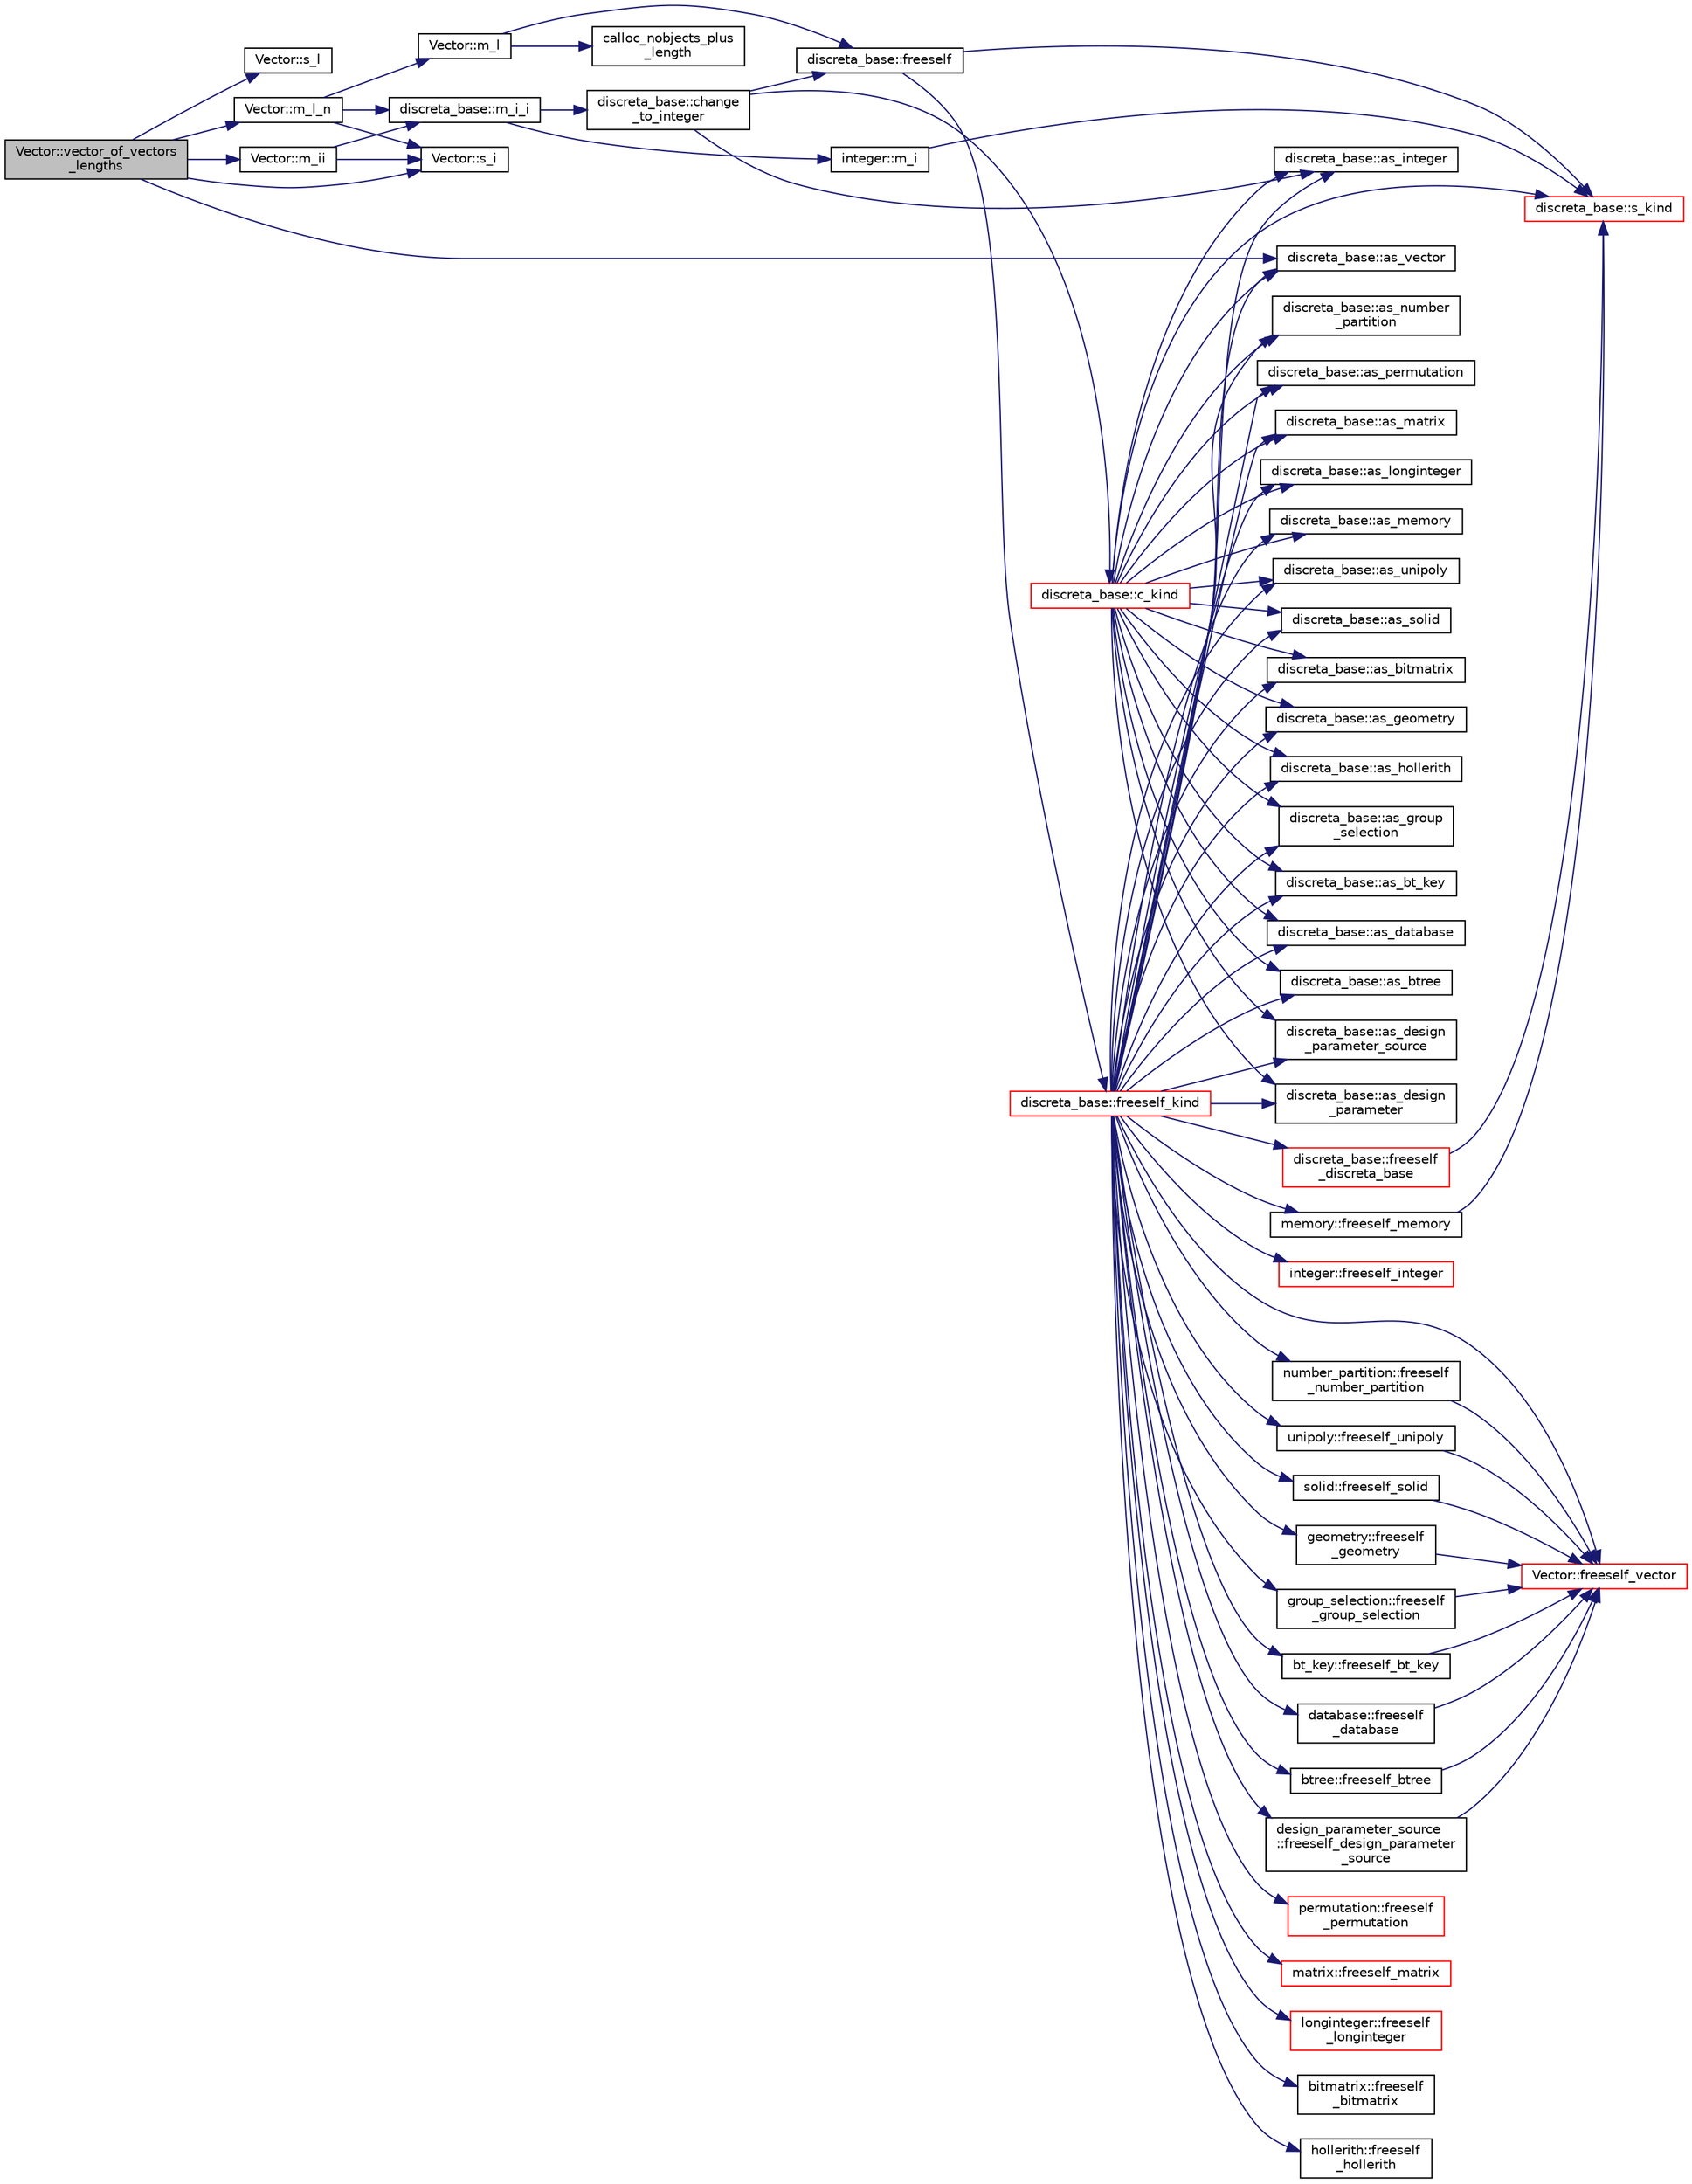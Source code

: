 digraph "Vector::vector_of_vectors_lengths"
{
  edge [fontname="Helvetica",fontsize="10",labelfontname="Helvetica",labelfontsize="10"];
  node [fontname="Helvetica",fontsize="10",shape=record];
  rankdir="LR";
  Node6603 [label="Vector::vector_of_vectors\l_lengths",height=0.2,width=0.4,color="black", fillcolor="grey75", style="filled", fontcolor="black"];
  Node6603 -> Node6604 [color="midnightblue",fontsize="10",style="solid",fontname="Helvetica"];
  Node6604 [label="Vector::s_l",height=0.2,width=0.4,color="black", fillcolor="white", style="filled",URL="$d5/db2/class_vector.html#ad2dc082288f858d22a528832289e0704"];
  Node6603 -> Node6605 [color="midnightblue",fontsize="10",style="solid",fontname="Helvetica"];
  Node6605 [label="Vector::m_l_n",height=0.2,width=0.4,color="black", fillcolor="white", style="filled",URL="$d5/db2/class_vector.html#a5c7c126e6266ecdc832c5ce5bc1cca2f"];
  Node6605 -> Node6606 [color="midnightblue",fontsize="10",style="solid",fontname="Helvetica"];
  Node6606 [label="Vector::m_l",height=0.2,width=0.4,color="black", fillcolor="white", style="filled",URL="$d5/db2/class_vector.html#a00f5520c2a6b4f5282a1a8bcf8ea74eb"];
  Node6606 -> Node6607 [color="midnightblue",fontsize="10",style="solid",fontname="Helvetica"];
  Node6607 [label="discreta_base::freeself",height=0.2,width=0.4,color="black", fillcolor="white", style="filled",URL="$d7/d71/classdiscreta__base.html#a9a3c9501a562293b5667c11b9174d6e5"];
  Node6607 -> Node6608 [color="midnightblue",fontsize="10",style="solid",fontname="Helvetica"];
  Node6608 [label="discreta_base::freeself_kind",height=0.2,width=0.4,color="red", fillcolor="white", style="filled",URL="$d7/d71/classdiscreta__base.html#a63a23ada2165b3838fab719ed458cec8"];
  Node6608 -> Node6609 [color="midnightblue",fontsize="10",style="solid",fontname="Helvetica"];
  Node6609 [label="discreta_base::freeself\l_discreta_base",height=0.2,width=0.4,color="red", fillcolor="white", style="filled",URL="$d7/d71/classdiscreta__base.html#a8b1ec2cee4566034441e066dc2c027db"];
  Node6609 -> Node6610 [color="midnightblue",fontsize="10",style="solid",fontname="Helvetica"];
  Node6610 [label="discreta_base::s_kind",height=0.2,width=0.4,color="red", fillcolor="white", style="filled",URL="$d7/d71/classdiscreta__base.html#a8a830025c74adbbc3362418a7c2ba157"];
  Node6608 -> Node6616 [color="midnightblue",fontsize="10",style="solid",fontname="Helvetica"];
  Node6616 [label="discreta_base::as_integer",height=0.2,width=0.4,color="black", fillcolor="white", style="filled",URL="$d7/d71/classdiscreta__base.html#a00d7691eaf874fd283d942692fe8dd26"];
  Node6608 -> Node6617 [color="midnightblue",fontsize="10",style="solid",fontname="Helvetica"];
  Node6617 [label="integer::freeself_integer",height=0.2,width=0.4,color="red", fillcolor="white", style="filled",URL="$d0/de5/classinteger.html#a02eb557612c9db1820dd75a77151edc0"];
  Node6608 -> Node6618 [color="midnightblue",fontsize="10",style="solid",fontname="Helvetica"];
  Node6618 [label="discreta_base::as_vector",height=0.2,width=0.4,color="black", fillcolor="white", style="filled",URL="$d7/d71/classdiscreta__base.html#a7bdd6cae39c380b128ee9e17e42cf020"];
  Node6608 -> Node6619 [color="midnightblue",fontsize="10",style="solid",fontname="Helvetica"];
  Node6619 [label="Vector::freeself_vector",height=0.2,width=0.4,color="red", fillcolor="white", style="filled",URL="$d5/db2/class_vector.html#ad55c58937ca8fb342247a2c0fb572d20"];
  Node6608 -> Node6621 [color="midnightblue",fontsize="10",style="solid",fontname="Helvetica"];
  Node6621 [label="discreta_base::as_number\l_partition",height=0.2,width=0.4,color="black", fillcolor="white", style="filled",URL="$d7/d71/classdiscreta__base.html#a307aa09de0e925d46697707968ffab00"];
  Node6608 -> Node6622 [color="midnightblue",fontsize="10",style="solid",fontname="Helvetica"];
  Node6622 [label="number_partition::freeself\l_number_partition",height=0.2,width=0.4,color="black", fillcolor="white", style="filled",URL="$df/d50/classnumber__partition.html#aa74111c1c8cd218b654e7b7c1ca42eb5"];
  Node6622 -> Node6619 [color="midnightblue",fontsize="10",style="solid",fontname="Helvetica"];
  Node6608 -> Node6623 [color="midnightblue",fontsize="10",style="solid",fontname="Helvetica"];
  Node6623 [label="discreta_base::as_permutation",height=0.2,width=0.4,color="black", fillcolor="white", style="filled",URL="$d7/d71/classdiscreta__base.html#aa4e72f36a82984239b12ae831e131098"];
  Node6608 -> Node6624 [color="midnightblue",fontsize="10",style="solid",fontname="Helvetica"];
  Node6624 [label="permutation::freeself\l_permutation",height=0.2,width=0.4,color="red", fillcolor="white", style="filled",URL="$d0/d08/classpermutation.html#a1f86343fa765d71c976d79e5ce372c12"];
  Node6608 -> Node6625 [color="midnightblue",fontsize="10",style="solid",fontname="Helvetica"];
  Node6625 [label="discreta_base::as_matrix",height=0.2,width=0.4,color="black", fillcolor="white", style="filled",URL="$d7/d71/classdiscreta__base.html#ae4d7f56d917a4707b838fbffde6467ff"];
  Node6608 -> Node6626 [color="midnightblue",fontsize="10",style="solid",fontname="Helvetica"];
  Node6626 [label="matrix::freeself_matrix",height=0.2,width=0.4,color="red", fillcolor="white", style="filled",URL="$d1/d8d/classmatrix.html#ab47d61820499f35c15bf82fb6a3b9bd1"];
  Node6608 -> Node6628 [color="midnightblue",fontsize="10",style="solid",fontname="Helvetica"];
  Node6628 [label="discreta_base::as_longinteger",height=0.2,width=0.4,color="black", fillcolor="white", style="filled",URL="$d7/d71/classdiscreta__base.html#a20a094639eb711b10c8694c51937f7cd"];
  Node6608 -> Node6629 [color="midnightblue",fontsize="10",style="solid",fontname="Helvetica"];
  Node6629 [label="longinteger::freeself\l_longinteger",height=0.2,width=0.4,color="red", fillcolor="white", style="filled",URL="$d3/d71/classlonginteger.html#a82006f4b7c6bf897de0387497e16c219"];
  Node6608 -> Node6631 [color="midnightblue",fontsize="10",style="solid",fontname="Helvetica"];
  Node6631 [label="discreta_base::as_memory",height=0.2,width=0.4,color="black", fillcolor="white", style="filled",URL="$d7/d71/classdiscreta__base.html#ad94b2d7dce0cd4fa22db57f6e79c4bd2"];
  Node6608 -> Node6632 [color="midnightblue",fontsize="10",style="solid",fontname="Helvetica"];
  Node6632 [label="memory::freeself_memory",height=0.2,width=0.4,color="black", fillcolor="white", style="filled",URL="$d8/d99/classmemory.html#a19366f9105d79a0e818cc19255d7ef4f"];
  Node6632 -> Node6610 [color="midnightblue",fontsize="10",style="solid",fontname="Helvetica"];
  Node6608 -> Node6633 [color="midnightblue",fontsize="10",style="solid",fontname="Helvetica"];
  Node6633 [label="discreta_base::as_unipoly",height=0.2,width=0.4,color="black", fillcolor="white", style="filled",URL="$d7/d71/classdiscreta__base.html#ad50d8027f039fe5c2478cddb243adc9d"];
  Node6608 -> Node6634 [color="midnightblue",fontsize="10",style="solid",fontname="Helvetica"];
  Node6634 [label="unipoly::freeself_unipoly",height=0.2,width=0.4,color="black", fillcolor="white", style="filled",URL="$d1/d89/classunipoly.html#aad315db6c6adb555a0c63877aab7d27e"];
  Node6634 -> Node6619 [color="midnightblue",fontsize="10",style="solid",fontname="Helvetica"];
  Node6608 -> Node6635 [color="midnightblue",fontsize="10",style="solid",fontname="Helvetica"];
  Node6635 [label="discreta_base::as_solid",height=0.2,width=0.4,color="black", fillcolor="white", style="filled",URL="$d7/d71/classdiscreta__base.html#a1fc5f2b85ec97ab0a69dd64903c970a5"];
  Node6608 -> Node6636 [color="midnightblue",fontsize="10",style="solid",fontname="Helvetica"];
  Node6636 [label="solid::freeself_solid",height=0.2,width=0.4,color="black", fillcolor="white", style="filled",URL="$d8/def/classsolid.html#a84c2f0abd7b24b1cf2ccefa9c99567fe"];
  Node6636 -> Node6619 [color="midnightblue",fontsize="10",style="solid",fontname="Helvetica"];
  Node6608 -> Node6637 [color="midnightblue",fontsize="10",style="solid",fontname="Helvetica"];
  Node6637 [label="discreta_base::as_bitmatrix",height=0.2,width=0.4,color="black", fillcolor="white", style="filled",URL="$d7/d71/classdiscreta__base.html#a071ad54ea8ef6c9d1d15f532e5a76df6"];
  Node6608 -> Node6638 [color="midnightblue",fontsize="10",style="solid",fontname="Helvetica"];
  Node6638 [label="bitmatrix::freeself\l_bitmatrix",height=0.2,width=0.4,color="black", fillcolor="white", style="filled",URL="$de/dc8/classbitmatrix.html#a4b84eed56a244df63819eae6b7ba1eff"];
  Node6608 -> Node6639 [color="midnightblue",fontsize="10",style="solid",fontname="Helvetica"];
  Node6639 [label="discreta_base::as_geometry",height=0.2,width=0.4,color="black", fillcolor="white", style="filled",URL="$d7/d71/classdiscreta__base.html#a38fc7b4cdd830703e9d87354b79bc5c8"];
  Node6608 -> Node6640 [color="midnightblue",fontsize="10",style="solid",fontname="Helvetica"];
  Node6640 [label="geometry::freeself\l_geometry",height=0.2,width=0.4,color="black", fillcolor="white", style="filled",URL="$da/d44/classgeometry.html#a504b1b52d24b4ae00d9fd0b7838b57e6"];
  Node6640 -> Node6619 [color="midnightblue",fontsize="10",style="solid",fontname="Helvetica"];
  Node6608 -> Node6641 [color="midnightblue",fontsize="10",style="solid",fontname="Helvetica"];
  Node6641 [label="discreta_base::as_hollerith",height=0.2,width=0.4,color="black", fillcolor="white", style="filled",URL="$d7/d71/classdiscreta__base.html#a3e66f82711f314710107e2f29e589690"];
  Node6608 -> Node6642 [color="midnightblue",fontsize="10",style="solid",fontname="Helvetica"];
  Node6642 [label="hollerith::freeself\l_hollerith",height=0.2,width=0.4,color="black", fillcolor="white", style="filled",URL="$d8/d99/classhollerith.html#a240d1b30780c9e09323d0b3ad5e2d1f7"];
  Node6608 -> Node6643 [color="midnightblue",fontsize="10",style="solid",fontname="Helvetica"];
  Node6643 [label="discreta_base::as_group\l_selection",height=0.2,width=0.4,color="black", fillcolor="white", style="filled",URL="$d7/d71/classdiscreta__base.html#aae1bac4883c567718bef9fb610abbdc8"];
  Node6608 -> Node6644 [color="midnightblue",fontsize="10",style="solid",fontname="Helvetica"];
  Node6644 [label="group_selection::freeself\l_group_selection",height=0.2,width=0.4,color="black", fillcolor="white", style="filled",URL="$d6/db0/classgroup__selection.html#a778b1a466858bf7f90516eeba1795798"];
  Node6644 -> Node6619 [color="midnightblue",fontsize="10",style="solid",fontname="Helvetica"];
  Node6608 -> Node6645 [color="midnightblue",fontsize="10",style="solid",fontname="Helvetica"];
  Node6645 [label="discreta_base::as_bt_key",height=0.2,width=0.4,color="black", fillcolor="white", style="filled",URL="$d7/d71/classdiscreta__base.html#a2734c6e08dca17cf6588bd5064ec1b9f"];
  Node6608 -> Node6646 [color="midnightblue",fontsize="10",style="solid",fontname="Helvetica"];
  Node6646 [label="bt_key::freeself_bt_key",height=0.2,width=0.4,color="black", fillcolor="white", style="filled",URL="$d1/de5/classbt__key.html#aad1f5a9b943d3ae072f1d09a9bb126c6"];
  Node6646 -> Node6619 [color="midnightblue",fontsize="10",style="solid",fontname="Helvetica"];
  Node6608 -> Node6647 [color="midnightblue",fontsize="10",style="solid",fontname="Helvetica"];
  Node6647 [label="discreta_base::as_database",height=0.2,width=0.4,color="black", fillcolor="white", style="filled",URL="$d7/d71/classdiscreta__base.html#ab055d39d58210a2b03ba3d33703b09a9"];
  Node6608 -> Node6648 [color="midnightblue",fontsize="10",style="solid",fontname="Helvetica"];
  Node6648 [label="database::freeself\l_database",height=0.2,width=0.4,color="black", fillcolor="white", style="filled",URL="$db/d72/classdatabase.html#a4dc263211f9b364e4fa733c8cf53e066"];
  Node6648 -> Node6619 [color="midnightblue",fontsize="10",style="solid",fontname="Helvetica"];
  Node6608 -> Node6649 [color="midnightblue",fontsize="10",style="solid",fontname="Helvetica"];
  Node6649 [label="discreta_base::as_btree",height=0.2,width=0.4,color="black", fillcolor="white", style="filled",URL="$d7/d71/classdiscreta__base.html#a78e76674cef2ec113c17989c11288778"];
  Node6608 -> Node6650 [color="midnightblue",fontsize="10",style="solid",fontname="Helvetica"];
  Node6650 [label="btree::freeself_btree",height=0.2,width=0.4,color="black", fillcolor="white", style="filled",URL="$dd/db0/classbtree.html#af866a69c5f887781efdcd491d71f2c28"];
  Node6650 -> Node6619 [color="midnightblue",fontsize="10",style="solid",fontname="Helvetica"];
  Node6608 -> Node6651 [color="midnightblue",fontsize="10",style="solid",fontname="Helvetica"];
  Node6651 [label="discreta_base::as_design\l_parameter_source",height=0.2,width=0.4,color="black", fillcolor="white", style="filled",URL="$d7/d71/classdiscreta__base.html#a59cbf837c6582ded5bc586265d13d81a"];
  Node6608 -> Node6652 [color="midnightblue",fontsize="10",style="solid",fontname="Helvetica"];
  Node6652 [label="design_parameter_source\l::freeself_design_parameter\l_source",height=0.2,width=0.4,color="black", fillcolor="white", style="filled",URL="$df/d4b/classdesign__parameter__source.html#a61e751fbde5330ede70525d4953bbc79"];
  Node6652 -> Node6619 [color="midnightblue",fontsize="10",style="solid",fontname="Helvetica"];
  Node6608 -> Node6653 [color="midnightblue",fontsize="10",style="solid",fontname="Helvetica"];
  Node6653 [label="discreta_base::as_design\l_parameter",height=0.2,width=0.4,color="black", fillcolor="white", style="filled",URL="$d7/d71/classdiscreta__base.html#aab24ff38ea1c5471ab3de42e014d0f2a"];
  Node6607 -> Node6610 [color="midnightblue",fontsize="10",style="solid",fontname="Helvetica"];
  Node6606 -> Node6655 [color="midnightblue",fontsize="10",style="solid",fontname="Helvetica"];
  Node6655 [label="calloc_nobjects_plus\l_length",height=0.2,width=0.4,color="black", fillcolor="white", style="filled",URL="$d9/d60/discreta_8h.html#a71599d54c8c17dfa065a363f5cdd0aa4"];
  Node6605 -> Node6656 [color="midnightblue",fontsize="10",style="solid",fontname="Helvetica"];
  Node6656 [label="Vector::s_i",height=0.2,width=0.4,color="black", fillcolor="white", style="filled",URL="$d5/db2/class_vector.html#a1c4fe1752523df8119f70dd550244871"];
  Node6605 -> Node6657 [color="midnightblue",fontsize="10",style="solid",fontname="Helvetica"];
  Node6657 [label="discreta_base::m_i_i",height=0.2,width=0.4,color="black", fillcolor="white", style="filled",URL="$d7/d71/classdiscreta__base.html#aa231464a9d4bc233f66608021c9ad997"];
  Node6657 -> Node6658 [color="midnightblue",fontsize="10",style="solid",fontname="Helvetica"];
  Node6658 [label="discreta_base::change\l_to_integer",height=0.2,width=0.4,color="black", fillcolor="white", style="filled",URL="$d7/d71/classdiscreta__base.html#a58a5a5bd8f8e6f2dd7b4483b66dc7bb9"];
  Node6658 -> Node6607 [color="midnightblue",fontsize="10",style="solid",fontname="Helvetica"];
  Node6658 -> Node6659 [color="midnightblue",fontsize="10",style="solid",fontname="Helvetica"];
  Node6659 [label="discreta_base::c_kind",height=0.2,width=0.4,color="red", fillcolor="white", style="filled",URL="$d7/d71/classdiscreta__base.html#adc2ff61589c2d083688e7a43f333cb62"];
  Node6659 -> Node6616 [color="midnightblue",fontsize="10",style="solid",fontname="Helvetica"];
  Node6659 -> Node6618 [color="midnightblue",fontsize="10",style="solid",fontname="Helvetica"];
  Node6659 -> Node6621 [color="midnightblue",fontsize="10",style="solid",fontname="Helvetica"];
  Node6659 -> Node6623 [color="midnightblue",fontsize="10",style="solid",fontname="Helvetica"];
  Node6659 -> Node6625 [color="midnightblue",fontsize="10",style="solid",fontname="Helvetica"];
  Node6659 -> Node6628 [color="midnightblue",fontsize="10",style="solid",fontname="Helvetica"];
  Node6659 -> Node6631 [color="midnightblue",fontsize="10",style="solid",fontname="Helvetica"];
  Node6659 -> Node6633 [color="midnightblue",fontsize="10",style="solid",fontname="Helvetica"];
  Node6659 -> Node6635 [color="midnightblue",fontsize="10",style="solid",fontname="Helvetica"];
  Node6659 -> Node6637 [color="midnightblue",fontsize="10",style="solid",fontname="Helvetica"];
  Node6659 -> Node6639 [color="midnightblue",fontsize="10",style="solid",fontname="Helvetica"];
  Node6659 -> Node6641 [color="midnightblue",fontsize="10",style="solid",fontname="Helvetica"];
  Node6659 -> Node6643 [color="midnightblue",fontsize="10",style="solid",fontname="Helvetica"];
  Node6659 -> Node6645 [color="midnightblue",fontsize="10",style="solid",fontname="Helvetica"];
  Node6659 -> Node6647 [color="midnightblue",fontsize="10",style="solid",fontname="Helvetica"];
  Node6659 -> Node6649 [color="midnightblue",fontsize="10",style="solid",fontname="Helvetica"];
  Node6659 -> Node6651 [color="midnightblue",fontsize="10",style="solid",fontname="Helvetica"];
  Node6659 -> Node6653 [color="midnightblue",fontsize="10",style="solid",fontname="Helvetica"];
  Node6659 -> Node6610 [color="midnightblue",fontsize="10",style="solid",fontname="Helvetica"];
  Node6658 -> Node6616 [color="midnightblue",fontsize="10",style="solid",fontname="Helvetica"];
  Node6657 -> Node6681 [color="midnightblue",fontsize="10",style="solid",fontname="Helvetica"];
  Node6681 [label="integer::m_i",height=0.2,width=0.4,color="black", fillcolor="white", style="filled",URL="$d0/de5/classinteger.html#a869091f0a0f35f5354c8c4a70250e8a9"];
  Node6681 -> Node6610 [color="midnightblue",fontsize="10",style="solid",fontname="Helvetica"];
  Node6603 -> Node6656 [color="midnightblue",fontsize="10",style="solid",fontname="Helvetica"];
  Node6603 -> Node6618 [color="midnightblue",fontsize="10",style="solid",fontname="Helvetica"];
  Node6603 -> Node6682 [color="midnightblue",fontsize="10",style="solid",fontname="Helvetica"];
  Node6682 [label="Vector::m_ii",height=0.2,width=0.4,color="black", fillcolor="white", style="filled",URL="$d5/db2/class_vector.html#aa6a97eabb43f192a47947f4f6acbb04d"];
  Node6682 -> Node6656 [color="midnightblue",fontsize="10",style="solid",fontname="Helvetica"];
  Node6682 -> Node6657 [color="midnightblue",fontsize="10",style="solid",fontname="Helvetica"];
}
